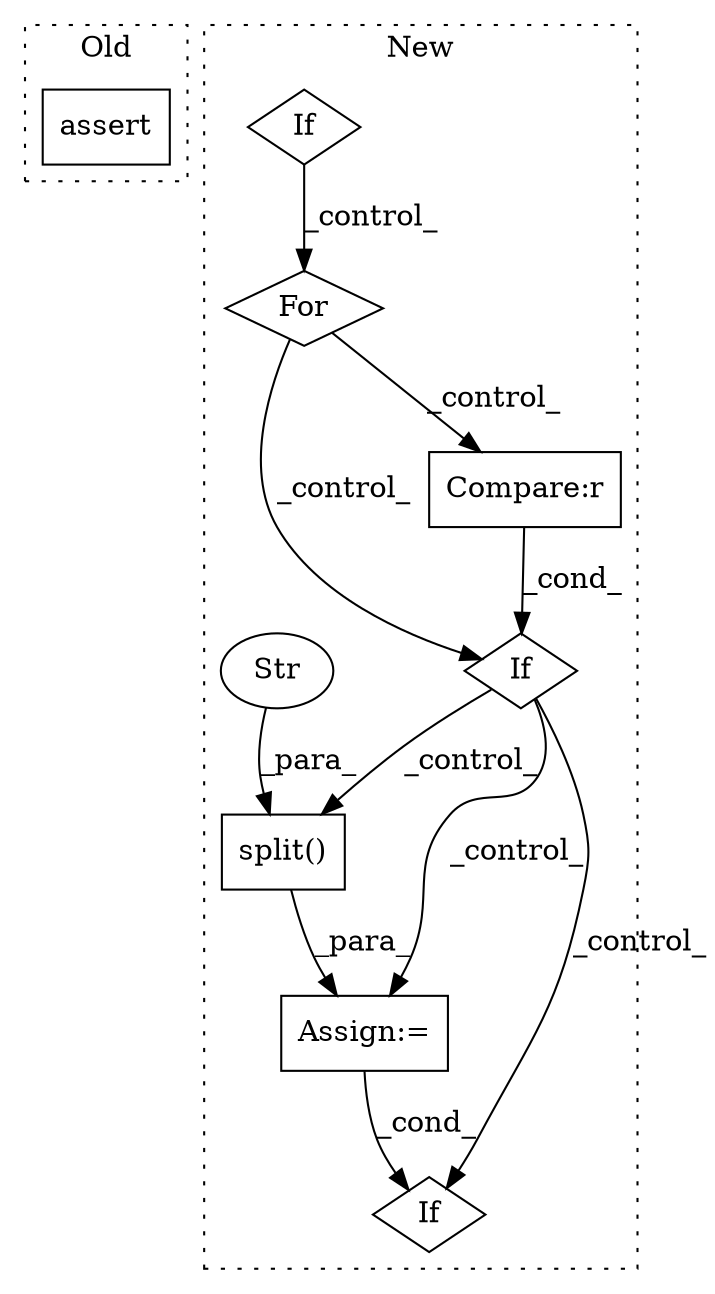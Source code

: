 digraph G {
subgraph cluster0 {
1 [label="assert" a="65" s="4777" l="7" shape="box"];
label = "Old";
style="dotted";
}
subgraph cluster1 {
2 [label="split()" a="75" s="5280,5295" l="12,1" shape="box"];
3 [label="Assign:=" a="68" s="5277" l="3" shape="box"];
4 [label="Str" a="66" s="5292" l="3" shape="ellipse"];
5 [label="If" a="96" s="5309" l="3" shape="diamond"];
6 [label="For" a="107" s="5136,5178" l="4,14" shape="diamond"];
7 [label="If" a="96" s="5192" l="3" shape="diamond"];
8 [label="Compare:r" a="40" s="5195" l="38" shape="box"];
9 [label="If" a="96" s="5039" l="3" shape="diamond"];
label = "New";
style="dotted";
}
2 -> 3 [label="_para_"];
3 -> 5 [label="_cond_"];
4 -> 2 [label="_para_"];
6 -> 8 [label="_control_"];
6 -> 7 [label="_control_"];
7 -> 2 [label="_control_"];
7 -> 5 [label="_control_"];
7 -> 3 [label="_control_"];
8 -> 7 [label="_cond_"];
9 -> 6 [label="_control_"];
}